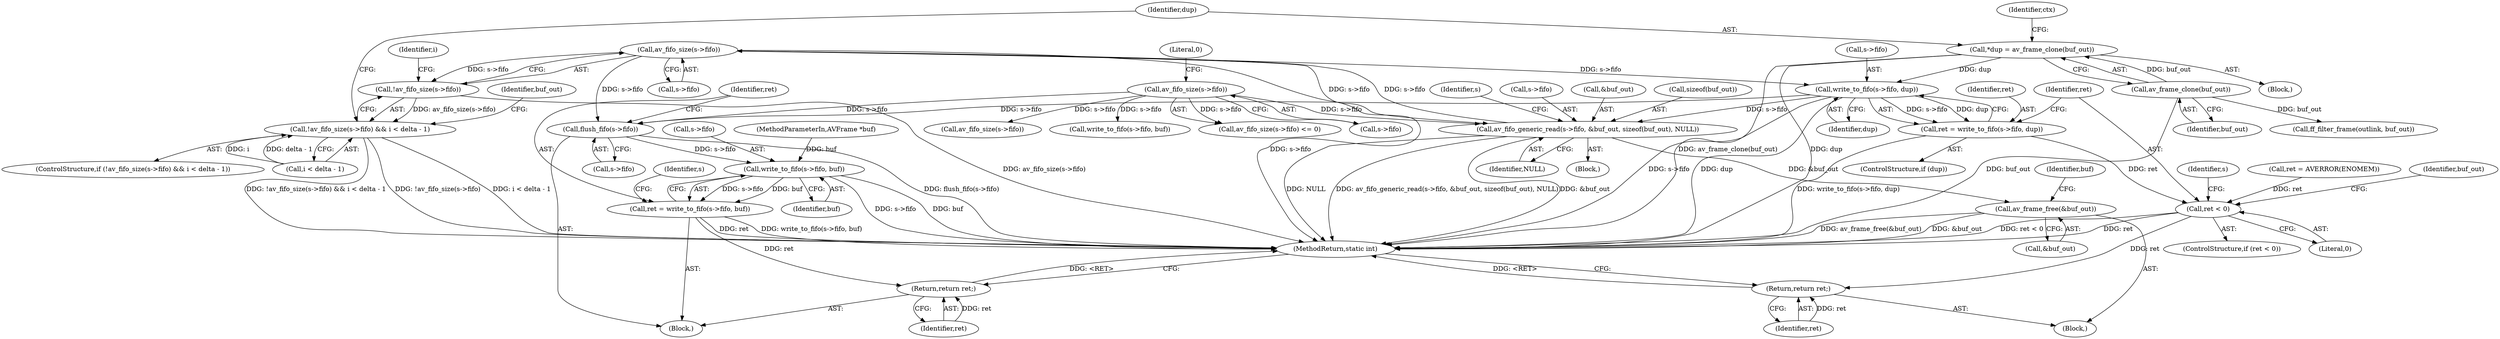 digraph "0_FFmpeg_cdd5df8189ff1537f7abe8defe971f80602cc2d2@pointer" {
"1000360" [label="(Call,av_fifo_size(s->fifo))"];
"1000348" [label="(Call,av_fifo_generic_read(s->fifo, &buf_out, sizeof(buf_out), NULL))"];
"1000360" [label="(Call,av_fifo_size(s->fifo))"];
"1000383" [label="(Call,write_to_fifo(s->fifo, dup))"];
"1000371" [label="(Call,*dup = av_frame_clone(buf_out))"];
"1000373" [label="(Call,av_frame_clone(buf_out))"];
"1000255" [label="(Call,av_fifo_size(s->fifo))"];
"1000359" [label="(Call,!av_fifo_size(s->fifo))"];
"1000358" [label="(Call,!av_fifo_size(s->fifo) && i < delta - 1)"];
"1000381" [label="(Call,ret = write_to_fifo(s->fifo, dup))"];
"1000394" [label="(Call,ret < 0)"];
"1000404" [label="(Return,return ret;)"];
"1000446" [label="(Call,flush_fifo(s->fifo))"];
"1000452" [label="(Call,write_to_fifo(s->fifo, buf))"];
"1000450" [label="(Call,ret = write_to_fifo(s->fifo, buf))"];
"1000475" [label="(Return,return ret;)"];
"1000398" [label="(Call,av_frame_free(&buf_out))"];
"1000432" [label="(Call,ff_filter_frame(outlink, buf_out))"];
"1000361" [label="(Call,s->fifo)"];
"1000403" [label="(Identifier,buf)"];
"1000109" [label="(Block,)"];
"1000372" [label="(Identifier,dup)"];
"1000476" [label="(Identifier,ret)"];
"1000389" [label="(Call,ret = AVERROR(ENOMEM))"];
"1000404" [label="(Return,return ret;)"];
"1000452" [label="(Call,write_to_fifo(s->fifo, buf))"];
"1000365" [label="(Identifier,i)"];
"1000362" [label="(Identifier,s)"];
"1000399" [label="(Call,&buf_out)"];
"1000394" [label="(Call,ret < 0)"];
"1000450" [label="(Call,ret = write_to_fifo(s->fifo, buf))"];
"1000387" [label="(Identifier,dup)"];
"1000451" [label="(Identifier,ret)"];
"1000349" [label="(Call,s->fifo)"];
"1000400" [label="(Identifier,buf_out)"];
"1000446" [label="(Call,flush_fifo(s->fifo))"];
"1000383" [label="(Call,write_to_fifo(s->fifo, dup))"];
"1000364" [label="(Call,i < delta - 1)"];
"1000373" [label="(Call,av_frame_clone(buf_out))"];
"1000254" [label="(Call,av_fifo_size(s->fifo) <= 0)"];
"1000412" [label="(Identifier,buf_out)"];
"1000408" [label="(Identifier,s)"];
"1000396" [label="(Literal,0)"];
"1000374" [label="(Identifier,buf_out)"];
"1000393" [label="(ControlStructure,if (ret < 0))"];
"1000296" [label="(Call,av_fifo_size(s->fifo))"];
"1000356" [label="(Identifier,NULL)"];
"1000358" [label="(Call,!av_fifo_size(s->fifo) && i < delta - 1)"];
"1000395" [label="(Identifier,ret)"];
"1000262" [label="(Call,write_to_fifo(s->fifo, buf))"];
"1000255" [label="(Call,av_fifo_size(s->fifo))"];
"1000371" [label="(Call,*dup = av_frame_clone(buf_out))"];
"1000360" [label="(Call,av_fifo_size(s->fifo))"];
"1000453" [label="(Call,s->fifo)"];
"1000359" [label="(Call,!av_fifo_size(s->fifo))"];
"1000477" [label="(MethodReturn,static int)"];
"1000379" [label="(ControlStructure,if (dup))"];
"1000397" [label="(Block,)"];
"1000384" [label="(Call,s->fifo)"];
"1000398" [label="(Call,av_frame_free(&buf_out))"];
"1000352" [label="(Call,&buf_out)"];
"1000376" [label="(Identifier,ctx)"];
"1000354" [label="(Call,sizeof(buf_out))"];
"1000256" [label="(Call,s->fifo)"];
"1000259" [label="(Literal,0)"];
"1000357" [label="(ControlStructure,if (!av_fifo_size(s->fifo) && i < delta - 1))"];
"1000346" [label="(Block,)"];
"1000405" [label="(Identifier,ret)"];
"1000381" [label="(Call,ret = write_to_fifo(s->fifo, dup))"];
"1000475" [label="(Return,return ret;)"];
"1000108" [label="(MethodParameterIn,AVFrame *buf)"];
"1000459" [label="(Identifier,s)"];
"1000348" [label="(Call,av_fifo_generic_read(s->fifo, &buf_out, sizeof(buf_out), NULL))"];
"1000369" [label="(Block,)"];
"1000382" [label="(Identifier,ret)"];
"1000456" [label="(Identifier,buf)"];
"1000447" [label="(Call,s->fifo)"];
"1000360" -> "1000359"  [label="AST: "];
"1000360" -> "1000361"  [label="CFG: "];
"1000361" -> "1000360"  [label="AST: "];
"1000359" -> "1000360"  [label="CFG: "];
"1000360" -> "1000477"  [label="DDG: s->fifo"];
"1000360" -> "1000348"  [label="DDG: s->fifo"];
"1000360" -> "1000359"  [label="DDG: s->fifo"];
"1000348" -> "1000360"  [label="DDG: s->fifo"];
"1000360" -> "1000383"  [label="DDG: s->fifo"];
"1000360" -> "1000446"  [label="DDG: s->fifo"];
"1000348" -> "1000346"  [label="AST: "];
"1000348" -> "1000356"  [label="CFG: "];
"1000349" -> "1000348"  [label="AST: "];
"1000352" -> "1000348"  [label="AST: "];
"1000354" -> "1000348"  [label="AST: "];
"1000356" -> "1000348"  [label="AST: "];
"1000362" -> "1000348"  [label="CFG: "];
"1000348" -> "1000477"  [label="DDG: NULL"];
"1000348" -> "1000477"  [label="DDG: av_fifo_generic_read(s->fifo, &buf_out, sizeof(buf_out), NULL)"];
"1000348" -> "1000477"  [label="DDG: &buf_out"];
"1000383" -> "1000348"  [label="DDG: s->fifo"];
"1000255" -> "1000348"  [label="DDG: s->fifo"];
"1000348" -> "1000398"  [label="DDG: &buf_out"];
"1000383" -> "1000381"  [label="AST: "];
"1000383" -> "1000387"  [label="CFG: "];
"1000384" -> "1000383"  [label="AST: "];
"1000387" -> "1000383"  [label="AST: "];
"1000381" -> "1000383"  [label="CFG: "];
"1000383" -> "1000477"  [label="DDG: s->fifo"];
"1000383" -> "1000477"  [label="DDG: dup"];
"1000383" -> "1000381"  [label="DDG: s->fifo"];
"1000383" -> "1000381"  [label="DDG: dup"];
"1000371" -> "1000383"  [label="DDG: dup"];
"1000383" -> "1000446"  [label="DDG: s->fifo"];
"1000371" -> "1000369"  [label="AST: "];
"1000371" -> "1000373"  [label="CFG: "];
"1000372" -> "1000371"  [label="AST: "];
"1000373" -> "1000371"  [label="AST: "];
"1000376" -> "1000371"  [label="CFG: "];
"1000371" -> "1000477"  [label="DDG: av_frame_clone(buf_out)"];
"1000371" -> "1000477"  [label="DDG: dup"];
"1000373" -> "1000371"  [label="DDG: buf_out"];
"1000373" -> "1000374"  [label="CFG: "];
"1000374" -> "1000373"  [label="AST: "];
"1000373" -> "1000477"  [label="DDG: buf_out"];
"1000373" -> "1000432"  [label="DDG: buf_out"];
"1000255" -> "1000254"  [label="AST: "];
"1000255" -> "1000256"  [label="CFG: "];
"1000256" -> "1000255"  [label="AST: "];
"1000259" -> "1000255"  [label="CFG: "];
"1000255" -> "1000254"  [label="DDG: s->fifo"];
"1000255" -> "1000262"  [label="DDG: s->fifo"];
"1000255" -> "1000296"  [label="DDG: s->fifo"];
"1000255" -> "1000446"  [label="DDG: s->fifo"];
"1000359" -> "1000358"  [label="AST: "];
"1000365" -> "1000359"  [label="CFG: "];
"1000358" -> "1000359"  [label="CFG: "];
"1000359" -> "1000477"  [label="DDG: av_fifo_size(s->fifo)"];
"1000359" -> "1000358"  [label="DDG: av_fifo_size(s->fifo)"];
"1000358" -> "1000357"  [label="AST: "];
"1000358" -> "1000364"  [label="CFG: "];
"1000364" -> "1000358"  [label="AST: "];
"1000372" -> "1000358"  [label="CFG: "];
"1000412" -> "1000358"  [label="CFG: "];
"1000358" -> "1000477"  [label="DDG: i < delta - 1"];
"1000358" -> "1000477"  [label="DDG: !av_fifo_size(s->fifo) && i < delta - 1"];
"1000358" -> "1000477"  [label="DDG: !av_fifo_size(s->fifo)"];
"1000364" -> "1000358"  [label="DDG: i"];
"1000364" -> "1000358"  [label="DDG: delta - 1"];
"1000381" -> "1000379"  [label="AST: "];
"1000382" -> "1000381"  [label="AST: "];
"1000395" -> "1000381"  [label="CFG: "];
"1000381" -> "1000477"  [label="DDG: write_to_fifo(s->fifo, dup)"];
"1000381" -> "1000394"  [label="DDG: ret"];
"1000394" -> "1000393"  [label="AST: "];
"1000394" -> "1000396"  [label="CFG: "];
"1000395" -> "1000394"  [label="AST: "];
"1000396" -> "1000394"  [label="AST: "];
"1000400" -> "1000394"  [label="CFG: "];
"1000408" -> "1000394"  [label="CFG: "];
"1000394" -> "1000477"  [label="DDG: ret < 0"];
"1000394" -> "1000477"  [label="DDG: ret"];
"1000389" -> "1000394"  [label="DDG: ret"];
"1000394" -> "1000404"  [label="DDG: ret"];
"1000404" -> "1000397"  [label="AST: "];
"1000404" -> "1000405"  [label="CFG: "];
"1000405" -> "1000404"  [label="AST: "];
"1000477" -> "1000404"  [label="CFG: "];
"1000404" -> "1000477"  [label="DDG: <RET>"];
"1000405" -> "1000404"  [label="DDG: ret"];
"1000446" -> "1000109"  [label="AST: "];
"1000446" -> "1000447"  [label="CFG: "];
"1000447" -> "1000446"  [label="AST: "];
"1000451" -> "1000446"  [label="CFG: "];
"1000446" -> "1000477"  [label="DDG: flush_fifo(s->fifo)"];
"1000446" -> "1000452"  [label="DDG: s->fifo"];
"1000452" -> "1000450"  [label="AST: "];
"1000452" -> "1000456"  [label="CFG: "];
"1000453" -> "1000452"  [label="AST: "];
"1000456" -> "1000452"  [label="AST: "];
"1000450" -> "1000452"  [label="CFG: "];
"1000452" -> "1000477"  [label="DDG: s->fifo"];
"1000452" -> "1000477"  [label="DDG: buf"];
"1000452" -> "1000450"  [label="DDG: s->fifo"];
"1000452" -> "1000450"  [label="DDG: buf"];
"1000108" -> "1000452"  [label="DDG: buf"];
"1000450" -> "1000109"  [label="AST: "];
"1000451" -> "1000450"  [label="AST: "];
"1000459" -> "1000450"  [label="CFG: "];
"1000450" -> "1000477"  [label="DDG: write_to_fifo(s->fifo, buf)"];
"1000450" -> "1000477"  [label="DDG: ret"];
"1000450" -> "1000475"  [label="DDG: ret"];
"1000475" -> "1000109"  [label="AST: "];
"1000475" -> "1000476"  [label="CFG: "];
"1000476" -> "1000475"  [label="AST: "];
"1000477" -> "1000475"  [label="CFG: "];
"1000475" -> "1000477"  [label="DDG: <RET>"];
"1000476" -> "1000475"  [label="DDG: ret"];
"1000398" -> "1000397"  [label="AST: "];
"1000398" -> "1000399"  [label="CFG: "];
"1000399" -> "1000398"  [label="AST: "];
"1000403" -> "1000398"  [label="CFG: "];
"1000398" -> "1000477"  [label="DDG: av_frame_free(&buf_out)"];
"1000398" -> "1000477"  [label="DDG: &buf_out"];
}
